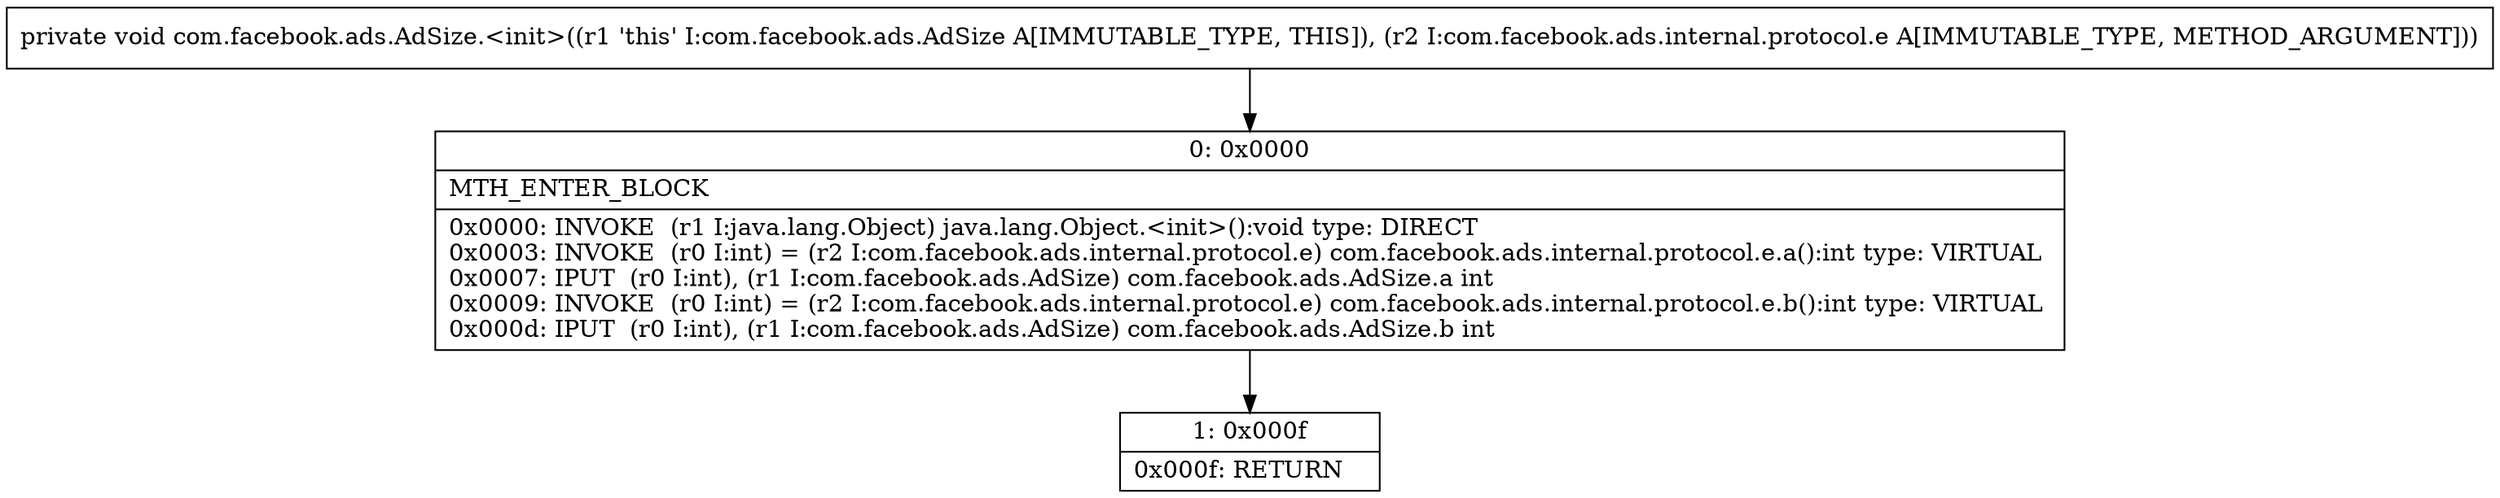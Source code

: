 digraph "CFG forcom.facebook.ads.AdSize.\<init\>(Lcom\/facebook\/ads\/internal\/protocol\/e;)V" {
Node_0 [shape=record,label="{0\:\ 0x0000|MTH_ENTER_BLOCK\l|0x0000: INVOKE  (r1 I:java.lang.Object) java.lang.Object.\<init\>():void type: DIRECT \l0x0003: INVOKE  (r0 I:int) = (r2 I:com.facebook.ads.internal.protocol.e) com.facebook.ads.internal.protocol.e.a():int type: VIRTUAL \l0x0007: IPUT  (r0 I:int), (r1 I:com.facebook.ads.AdSize) com.facebook.ads.AdSize.a int \l0x0009: INVOKE  (r0 I:int) = (r2 I:com.facebook.ads.internal.protocol.e) com.facebook.ads.internal.protocol.e.b():int type: VIRTUAL \l0x000d: IPUT  (r0 I:int), (r1 I:com.facebook.ads.AdSize) com.facebook.ads.AdSize.b int \l}"];
Node_1 [shape=record,label="{1\:\ 0x000f|0x000f: RETURN   \l}"];
MethodNode[shape=record,label="{private void com.facebook.ads.AdSize.\<init\>((r1 'this' I:com.facebook.ads.AdSize A[IMMUTABLE_TYPE, THIS]), (r2 I:com.facebook.ads.internal.protocol.e A[IMMUTABLE_TYPE, METHOD_ARGUMENT])) }"];
MethodNode -> Node_0;
Node_0 -> Node_1;
}

